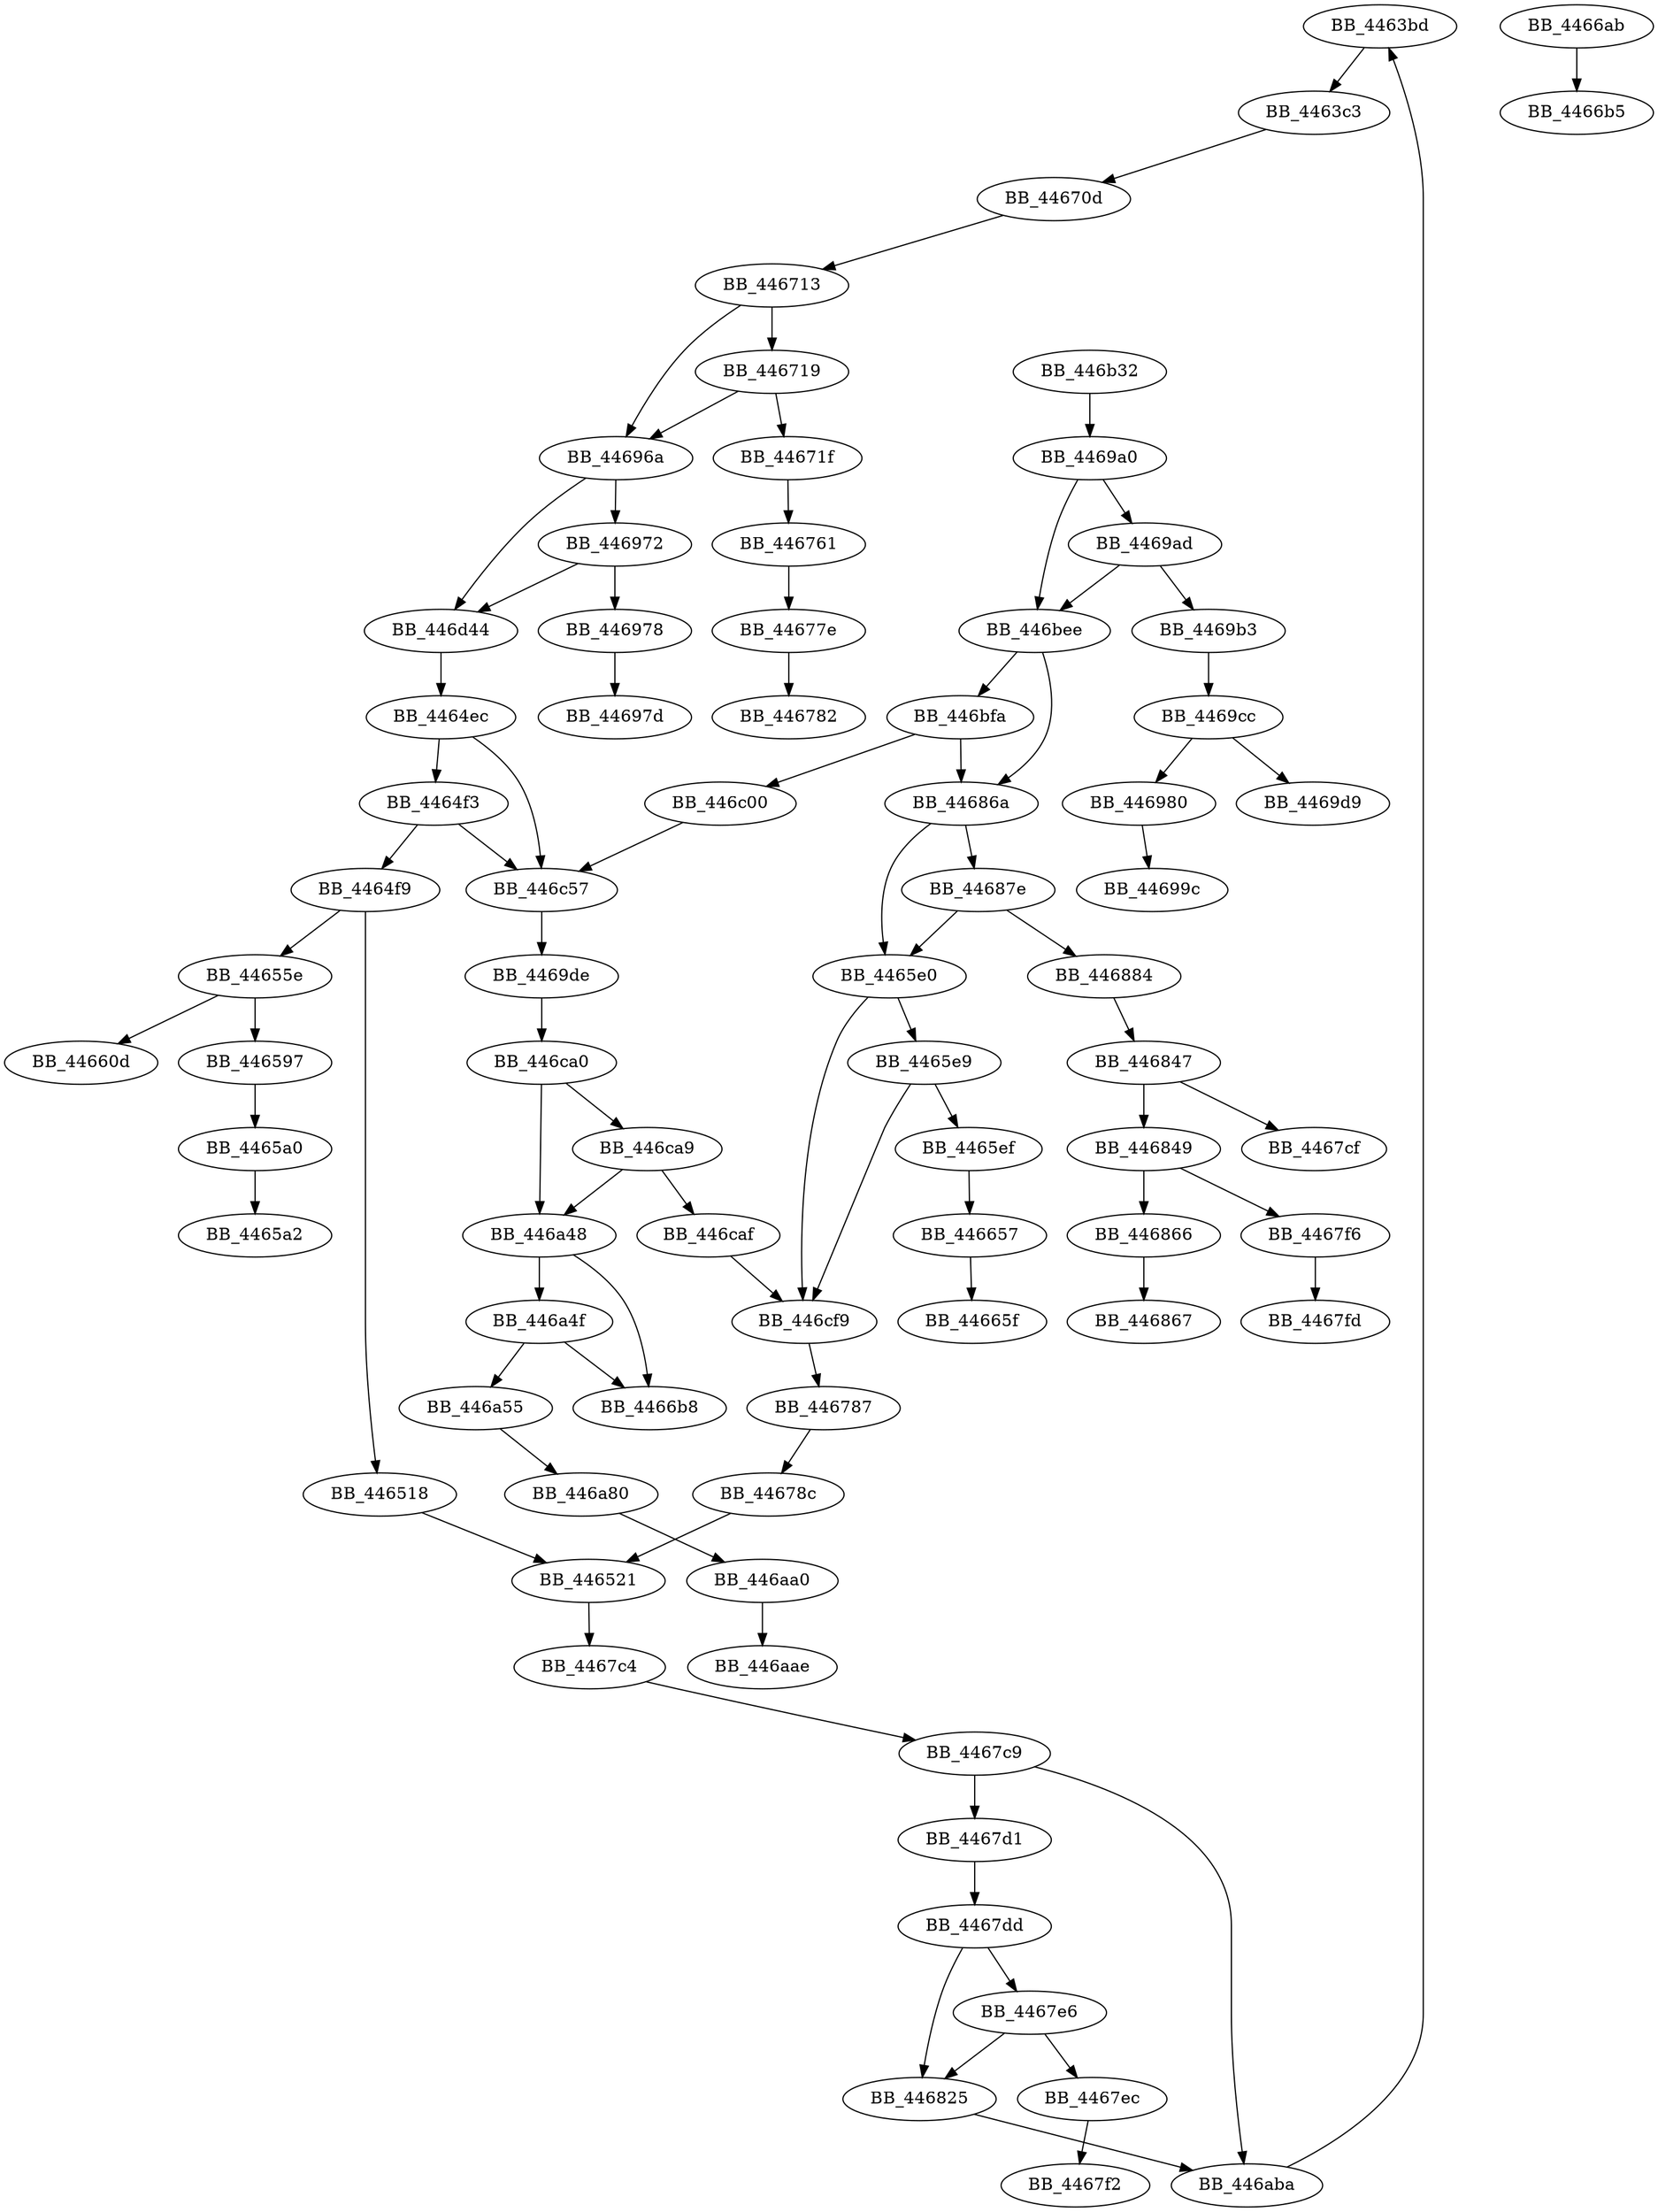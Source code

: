 DiGraph sub_446B32{
BB_4463bd->BB_4463c3
BB_4463c3->BB_44670d
BB_4464ec->BB_4464f3
BB_4464ec->BB_446c57
BB_4464f3->BB_4464f9
BB_4464f3->BB_446c57
BB_4464f9->BB_446518
BB_4464f9->BB_44655e
BB_446518->BB_446521
BB_446521->BB_4467c4
BB_44655e->BB_446597
BB_44655e->BB_44660d
BB_446597->BB_4465a0
BB_4465a0->BB_4465a2
BB_4465e0->BB_4465e9
BB_4465e0->BB_446cf9
BB_4465e9->BB_4465ef
BB_4465e9->BB_446cf9
BB_4465ef->BB_446657
BB_446657->BB_44665f
BB_4466ab->BB_4466b5
BB_44670d->BB_446713
BB_446713->BB_446719
BB_446713->BB_44696a
BB_446719->BB_44671f
BB_446719->BB_44696a
BB_44671f->BB_446761
BB_446761->BB_44677e
BB_44677e->BB_446782
BB_446787->BB_44678c
BB_44678c->BB_446521
BB_4467c4->BB_4467c9
BB_4467c9->BB_4467d1
BB_4467c9->BB_446aba
BB_4467d1->BB_4467dd
BB_4467dd->BB_4467e6
BB_4467dd->BB_446825
BB_4467e6->BB_4467ec
BB_4467e6->BB_446825
BB_4467ec->BB_4467f2
BB_4467f6->BB_4467fd
BB_446825->BB_446aba
BB_446847->BB_4467cf
BB_446847->BB_446849
BB_446849->BB_4467f6
BB_446849->BB_446866
BB_446866->BB_446867
BB_44686a->BB_4465e0
BB_44686a->BB_44687e
BB_44687e->BB_4465e0
BB_44687e->BB_446884
BB_446884->BB_446847
BB_44696a->BB_446972
BB_44696a->BB_446d44
BB_446972->BB_446978
BB_446972->BB_446d44
BB_446978->BB_44697d
BB_446980->BB_44699c
BB_4469a0->BB_4469ad
BB_4469a0->BB_446bee
BB_4469ad->BB_4469b3
BB_4469ad->BB_446bee
BB_4469b3->BB_4469cc
BB_4469cc->BB_446980
BB_4469cc->BB_4469d9
BB_4469de->BB_446ca0
BB_446a48->BB_4466b8
BB_446a48->BB_446a4f
BB_446a4f->BB_4466b8
BB_446a4f->BB_446a55
BB_446a55->BB_446a80
BB_446a80->BB_446aa0
BB_446aa0->BB_446aae
BB_446aba->BB_4463bd
BB_446b32->BB_4469a0
BB_446bee->BB_44686a
BB_446bee->BB_446bfa
BB_446bfa->BB_44686a
BB_446bfa->BB_446c00
BB_446c00->BB_446c57
BB_446c57->BB_4469de
BB_446ca0->BB_446a48
BB_446ca0->BB_446ca9
BB_446ca9->BB_446a48
BB_446ca9->BB_446caf
BB_446caf->BB_446cf9
BB_446cf9->BB_446787
BB_446d44->BB_4464ec
}
